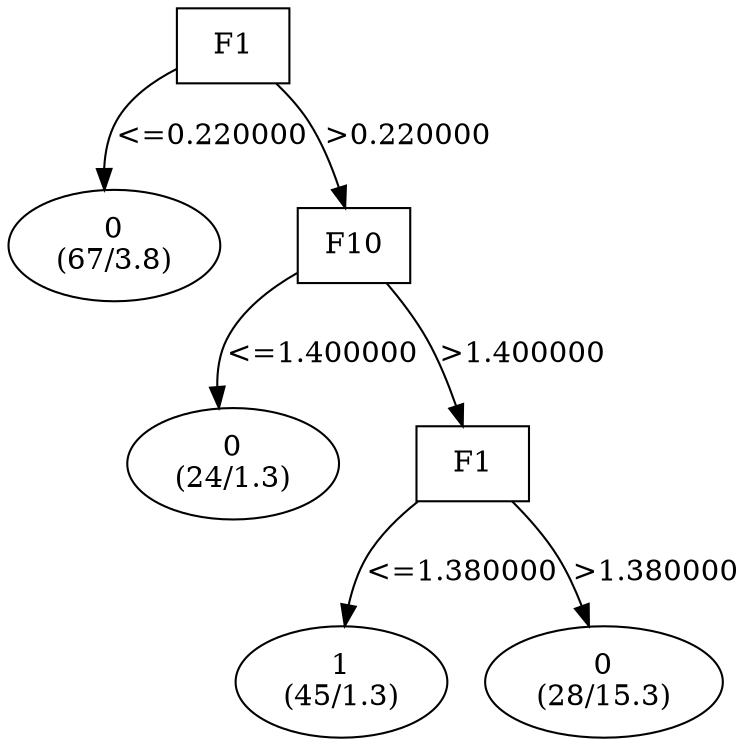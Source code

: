 digraph YaDT {
n0 [ shape=box, label="F1\n"]
n0 -> n1 [label="<=0.220000"]
n1 [ shape=ellipse, label="0\n(67/3.8)"]
n0 -> n2 [label=">0.220000"]
n2 [ shape=box, label="F10\n"]
n2 -> n3 [label="<=1.400000"]
n3 [ shape=ellipse, label="0\n(24/1.3)"]
n2 -> n4 [label=">1.400000"]
n4 [ shape=box, label="F1\n"]
n4 -> n5 [label="<=1.380000"]
n5 [ shape=ellipse, label="1\n(45/1.3)"]
n4 -> n6 [label=">1.380000"]
n6 [ shape=ellipse, label="0\n(28/15.3)"]
}
